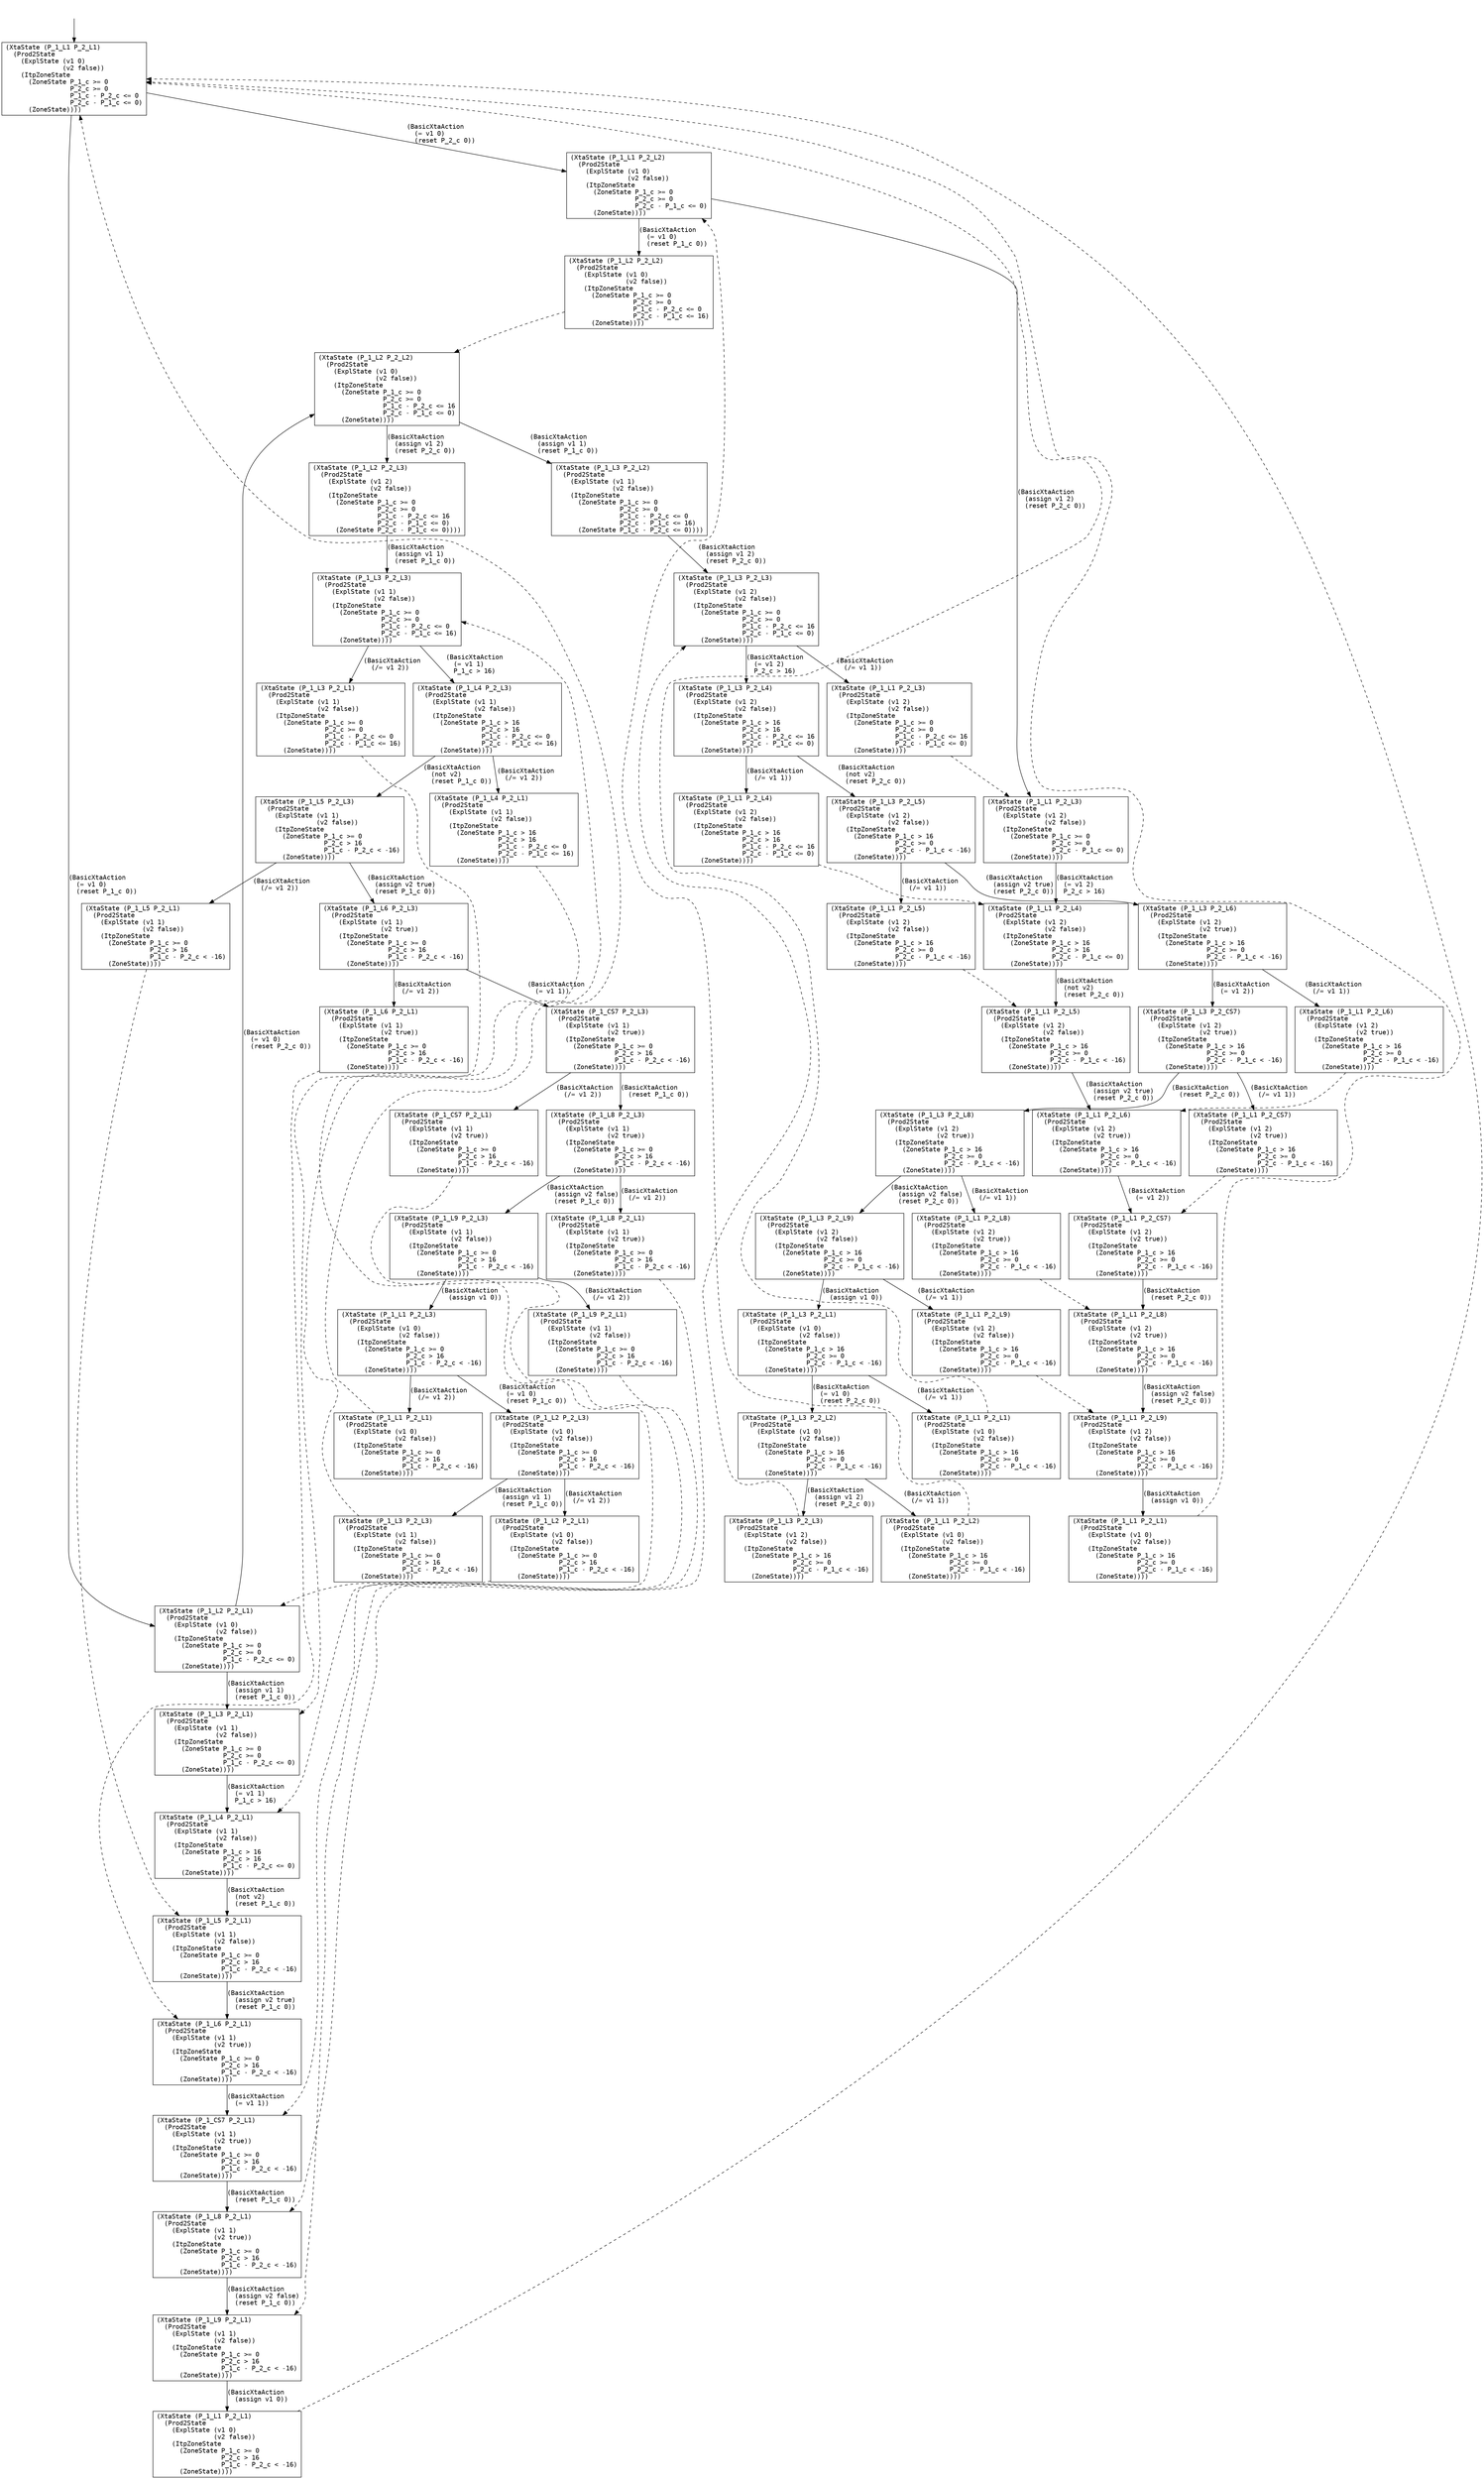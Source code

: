 digraph arg {
	label="";
		node_0 [label="(XtaState (P_1_L1 P_2_L1)\l  (Prod2State\l    (ExplState (v1 0)\l               (v2 false))\l    (ItpZoneState\l      (ZoneState P_1_c >= 0\l                 P_2_c >= 0\l                 P_1_c - P_2_c <= 0\l                 P_2_c - P_1_c <= 0)\l      (ZoneState))))\l",style="solid,filled",fontname="courier",fillcolor="#FFFFFF",color="#000000",shape=rectangle];
		node_2 [label="(XtaState (P_1_L1 P_2_L2)\l  (Prod2State\l    (ExplState (v1 0)\l               (v2 false))\l    (ItpZoneState\l      (ZoneState P_1_c >= 0\l                 P_2_c >= 0\l                 P_2_c - P_1_c <= 0)\l      (ZoneState))))\l",style="solid,filled",fontname="courier",fillcolor="#FFFFFF",color="#000000",shape=rectangle];
		node_5 [label="(XtaState (P_1_L2 P_2_L2)\l  (Prod2State\l    (ExplState (v1 0)\l               (v2 false))\l    (ItpZoneState\l      (ZoneState P_1_c >= 0\l                 P_2_c >= 0\l                 P_1_c - P_2_c <= 0\l                 P_2_c - P_1_c <= 16)\l      (ZoneState))))\l",style="solid,filled",fontname="courier",fillcolor="#FFFFFF",color="#000000",shape=rectangle];
		node_4 [label="(XtaState (P_1_L2 P_2_L2)\l  (Prod2State\l    (ExplState (v1 0)\l               (v2 false))\l    (ItpZoneState\l      (ZoneState P_1_c >= 0\l                 P_2_c >= 0\l                 P_1_c - P_2_c <= 16\l                 P_2_c - P_1_c <= 0)\l      (ZoneState))))\l",style="solid,filled",fontname="courier",fillcolor="#FFFFFF",color="#000000",shape=rectangle];
		node_9 [label="(XtaState (P_1_L2 P_2_L3)\l  (Prod2State\l    (ExplState (v1 2)\l               (v2 false))\l    (ItpZoneState\l      (ZoneState P_1_c >= 0\l                 P_2_c >= 0\l                 P_1_c - P_2_c <= 16\l                 P_2_c - P_1_c <= 0)\l      (ZoneState P_2_c - P_1_c <= 0))))\l",style="solid,filled",fontname="courier",fillcolor="#FFFFFF",color="#000000",shape=rectangle];
		node_13 [label="(XtaState (P_1_L3 P_2_L3)\l  (Prod2State\l    (ExplState (v1 1)\l               (v2 false))\l    (ItpZoneState\l      (ZoneState P_1_c >= 0\l                 P_2_c >= 0\l                 P_1_c - P_2_c <= 0\l                 P_2_c - P_1_c <= 16)\l      (ZoneState))))\l",style="solid,filled",fontname="courier",fillcolor="#FFFFFF",color="#000000",shape=rectangle];
		node_18 [label="(XtaState (P_1_L4 P_2_L3)\l  (Prod2State\l    (ExplState (v1 1)\l               (v2 false))\l    (ItpZoneState\l      (ZoneState P_1_c > 16\l                 P_2_c > 16\l                 P_1_c - P_2_c <= 0\l                 P_2_c - P_1_c <= 16)\l      (ZoneState))))\l",style="solid,filled",fontname="courier",fillcolor="#FFFFFF",color="#000000",shape=rectangle];
		node_25 [label="(XtaState (P_1_L4 P_2_L1)\l  (Prod2State\l    (ExplState (v1 1)\l               (v2 false))\l    (ItpZoneState\l      (ZoneState P_1_c > 16\l                 P_2_c > 16\l                 P_1_c - P_2_c <= 0\l                 P_2_c - P_1_c <= 16)\l      (ZoneState))))\l",style="solid,filled",fontname="courier",fillcolor="#FFFFFF",color="#000000",shape=rectangle];
		node_7 [label="(XtaState (P_1_L4 P_2_L1)\l  (Prod2State\l    (ExplState (v1 1)\l               (v2 false))\l    (ItpZoneState\l      (ZoneState P_1_c > 16\l                 P_2_c > 16\l                 P_1_c - P_2_c <= 0)\l      (ZoneState))))\l",style="solid,filled",fontname="courier",fillcolor="#FFFFFF",color="#000000",shape=rectangle];
		node_11 [label="(XtaState (P_1_L5 P_2_L1)\l  (Prod2State\l    (ExplState (v1 1)\l               (v2 false))\l    (ItpZoneState\l      (ZoneState P_1_c >= 0\l                 P_2_c > 16\l                 P_1_c - P_2_c < -16)\l      (ZoneState))))\l",style="solid,filled",fontname="courier",fillcolor="#FFFFFF",color="#000000",shape=rectangle];
		node_15 [label="(XtaState (P_1_L6 P_2_L1)\l  (Prod2State\l    (ExplState (v1 1)\l               (v2 true))\l    (ItpZoneState\l      (ZoneState P_1_c >= 0\l                 P_2_c > 16\l                 P_1_c - P_2_c < -16)\l      (ZoneState))))\l",style="solid,filled",fontname="courier",fillcolor="#FFFFFF",color="#000000",shape=rectangle];
		node_21 [label="(XtaState (P_1_CS7 P_2_L1)\l  (Prod2State\l    (ExplState (v1 1)\l               (v2 true))\l    (ItpZoneState\l      (ZoneState P_1_c >= 0\l                 P_2_c > 16\l                 P_1_c - P_2_c < -16)\l      (ZoneState))))\l",style="solid,filled",fontname="courier",fillcolor="#FFFFFF",color="#000000",shape=rectangle];
		node_27 [label="(XtaState (P_1_L8 P_2_L1)\l  (Prod2State\l    (ExplState (v1 1)\l               (v2 true))\l    (ItpZoneState\l      (ZoneState P_1_c >= 0\l                 P_2_c > 16\l                 P_1_c - P_2_c < -16)\l      (ZoneState))))\l",style="solid,filled",fontname="courier",fillcolor="#FFFFFF",color="#000000",shape=rectangle];
		node_33 [label="(XtaState (P_1_L9 P_2_L1)\l  (Prod2State\l    (ExplState (v1 1)\l               (v2 false))\l    (ItpZoneState\l      (ZoneState P_1_c >= 0\l                 P_2_c > 16\l                 P_1_c - P_2_c < -16)\l      (ZoneState))))\l",style="solid,filled",fontname="courier",fillcolor="#FFFFFF",color="#000000",shape=rectangle];
		node_39 [label="(XtaState (P_1_L1 P_2_L1)\l  (Prod2State\l    (ExplState (v1 0)\l               (v2 false))\l    (ItpZoneState\l      (ZoneState P_1_c >= 0\l                 P_2_c > 16\l                 P_1_c - P_2_c < -16)\l      (ZoneState))))\l",style="solid,filled",fontname="courier",fillcolor="#FFFFFF",color="#000000",shape=rectangle];
		node_24 [label="(XtaState (P_1_L5 P_2_L3)\l  (Prod2State\l    (ExplState (v1 1)\l               (v2 false))\l    (ItpZoneState\l      (ZoneState P_1_c >= 0\l                 P_2_c > 16\l                 P_1_c - P_2_c < -16)\l      (ZoneState))))\l",style="solid,filled",fontname="courier",fillcolor="#FFFFFF",color="#000000",shape=rectangle];
		node_31 [label="(XtaState (P_1_L5 P_2_L1)\l  (Prod2State\l    (ExplState (v1 1)\l               (v2 false))\l    (ItpZoneState\l      (ZoneState P_1_c >= 0\l                 P_2_c > 16\l                 P_1_c - P_2_c < -16)\l      (ZoneState))))\l",style="solid,filled",fontname="courier",fillcolor="#FFFFFF",color="#000000",shape=rectangle];
		node_30 [label="(XtaState (P_1_L6 P_2_L3)\l  (Prod2State\l    (ExplState (v1 1)\l               (v2 true))\l    (ItpZoneState\l      (ZoneState P_1_c >= 0\l                 P_2_c > 16\l                 P_1_c - P_2_c < -16)\l      (ZoneState))))\l",style="solid,filled",fontname="courier",fillcolor="#FFFFFF",color="#000000",shape=rectangle];
		node_36 [label="(XtaState (P_1_CS7 P_2_L3)\l  (Prod2State\l    (ExplState (v1 1)\l               (v2 true))\l    (ItpZoneState\l      (ZoneState P_1_c >= 0\l                 P_2_c > 16\l                 P_1_c - P_2_c < -16)\l      (ZoneState))))\l",style="solid,filled",fontname="courier",fillcolor="#FFFFFF",color="#000000",shape=rectangle];
		node_43 [label="(XtaState (P_1_CS7 P_2_L1)\l  (Prod2State\l    (ExplState (v1 1)\l               (v2 true))\l    (ItpZoneState\l      (ZoneState P_1_c >= 0\l                 P_2_c > 16\l                 P_1_c - P_2_c < -16)\l      (ZoneState))))\l",style="solid,filled",fontname="courier",fillcolor="#FFFFFF",color="#000000",shape=rectangle];
		node_42 [label="(XtaState (P_1_L8 P_2_L3)\l  (Prod2State\l    (ExplState (v1 1)\l               (v2 true))\l    (ItpZoneState\l      (ZoneState P_1_c >= 0\l                 P_2_c > 16\l                 P_1_c - P_2_c < -16)\l      (ZoneState))))\l",style="solid,filled",fontname="courier",fillcolor="#FFFFFF",color="#000000",shape=rectangle];
		node_48 [label="(XtaState (P_1_L8 P_2_L1)\l  (Prod2State\l    (ExplState (v1 1)\l               (v2 true))\l    (ItpZoneState\l      (ZoneState P_1_c >= 0\l                 P_2_c > 16\l                 P_1_c - P_2_c < -16)\l      (ZoneState))))\l",style="solid,filled",fontname="courier",fillcolor="#FFFFFF",color="#000000",shape=rectangle];
		node_47 [label="(XtaState (P_1_L9 P_2_L3)\l  (Prod2State\l    (ExplState (v1 1)\l               (v2 false))\l    (ItpZoneState\l      (ZoneState P_1_c >= 0\l                 P_2_c > 16\l                 P_1_c - P_2_c < -16)\l      (ZoneState))))\l",style="solid,filled",fontname="courier",fillcolor="#FFFFFF",color="#000000",shape=rectangle];
		node_51 [label="(XtaState (P_1_L1 P_2_L3)\l  (Prod2State\l    (ExplState (v1 0)\l               (v2 false))\l    (ItpZoneState\l      (ZoneState P_1_c >= 0\l                 P_2_c > 16\l                 P_1_c - P_2_c < -16)\l      (ZoneState))))\l",style="solid,filled",fontname="courier",fillcolor="#FFFFFF",color="#000000",shape=rectangle];
		node_56 [label="(XtaState (P_1_L1 P_2_L1)\l  (Prod2State\l    (ExplState (v1 0)\l               (v2 false))\l    (ItpZoneState\l      (ZoneState P_1_c >= 0\l                 P_2_c > 16\l                 P_1_c - P_2_c < -16)\l      (ZoneState))))\l",style="solid,filled",fontname="courier",fillcolor="#FFFFFF",color="#000000",shape=rectangle];
		node_55 [label="(XtaState (P_1_L2 P_2_L3)\l  (Prod2State\l    (ExplState (v1 0)\l               (v2 false))\l    (ItpZoneState\l      (ZoneState P_1_c >= 0\l                 P_2_c > 16\l                 P_1_c - P_2_c < -16)\l      (ZoneState))))\l",style="solid,filled",fontname="courier",fillcolor="#FFFFFF",color="#000000",shape=rectangle];
		node_59 [label="(XtaState (P_1_L3 P_2_L3)\l  (Prod2State\l    (ExplState (v1 1)\l               (v2 false))\l    (ItpZoneState\l      (ZoneState P_1_c >= 0\l                 P_2_c > 16\l                 P_1_c - P_2_c < -16)\l      (ZoneState))))\l",style="solid,filled",fontname="courier",fillcolor="#FFFFFF",color="#000000",shape=rectangle];
		node_60 [label="(XtaState (P_1_L2 P_2_L1)\l  (Prod2State\l    (ExplState (v1 0)\l               (v2 false))\l    (ItpZoneState\l      (ZoneState P_1_c >= 0\l                 P_2_c > 16\l                 P_1_c - P_2_c < -16)\l      (ZoneState))))\l",style="solid,filled",fontname="courier",fillcolor="#FFFFFF",color="#000000",shape=rectangle];
		node_1 [label="(XtaState (P_1_L2 P_2_L1)\l  (Prod2State\l    (ExplState (v1 0)\l               (v2 false))\l    (ItpZoneState\l      (ZoneState P_1_c >= 0\l                 P_2_c >= 0\l                 P_1_c - P_2_c <= 0)\l      (ZoneState))))\l",style="solid,filled",fontname="courier",fillcolor="#FFFFFF",color="#000000",shape=rectangle];
		node_3 [label="(XtaState (P_1_L3 P_2_L1)\l  (Prod2State\l    (ExplState (v1 1)\l               (v2 false))\l    (ItpZoneState\l      (ZoneState P_1_c >= 0\l                 P_2_c >= 0\l                 P_1_c - P_2_c <= 0)\l      (ZoneState))))\l",style="solid,filled",fontname="courier",fillcolor="#FFFFFF",color="#000000",shape=rectangle];
		node_52 [label="(XtaState (P_1_L9 P_2_L1)\l  (Prod2State\l    (ExplState (v1 1)\l               (v2 false))\l    (ItpZoneState\l      (ZoneState P_1_c >= 0\l                 P_2_c > 16\l                 P_1_c - P_2_c < -16)\l      (ZoneState))))\l",style="solid,filled",fontname="courier",fillcolor="#FFFFFF",color="#000000",shape=rectangle];
		node_37 [label="(XtaState (P_1_L6 P_2_L1)\l  (Prod2State\l    (ExplState (v1 1)\l               (v2 true))\l    (ItpZoneState\l      (ZoneState P_1_c >= 0\l                 P_2_c > 16\l                 P_1_c - P_2_c < -16)\l      (ZoneState))))\l",style="solid,filled",fontname="courier",fillcolor="#FFFFFF",color="#000000",shape=rectangle];
		node_19 [label="(XtaState (P_1_L3 P_2_L1)\l  (Prod2State\l    (ExplState (v1 1)\l               (v2 false))\l    (ItpZoneState\l      (ZoneState P_1_c >= 0\l                 P_2_c >= 0\l                 P_1_c - P_2_c <= 0\l                 P_2_c - P_1_c <= 16)\l      (ZoneState))))\l",style="solid,filled",fontname="courier",fillcolor="#FFFFFF",color="#000000",shape=rectangle];
		node_8 [label="(XtaState (P_1_L3 P_2_L2)\l  (Prod2State\l    (ExplState (v1 1)\l               (v2 false))\l    (ItpZoneState\l      (ZoneState P_1_c >= 0\l                 P_2_c >= 0\l                 P_1_c - P_2_c <= 0\l                 P_2_c - P_1_c <= 16)\l      (ZoneState P_1_c - P_2_c <= 0))))\l",style="solid,filled",fontname="courier",fillcolor="#FFFFFF",color="#000000",shape=rectangle];
		node_12 [label="(XtaState (P_1_L3 P_2_L3)\l  (Prod2State\l    (ExplState (v1 2)\l               (v2 false))\l    (ItpZoneState\l      (ZoneState P_1_c >= 0\l                 P_2_c >= 0\l                 P_1_c - P_2_c <= 16\l                 P_2_c - P_1_c <= 0)\l      (ZoneState))))\l",style="solid,filled",fontname="courier",fillcolor="#FFFFFF",color="#000000",shape=rectangle];
		node_16 [label="(XtaState (P_1_L1 P_2_L3)\l  (Prod2State\l    (ExplState (v1 2)\l               (v2 false))\l    (ItpZoneState\l      (ZoneState P_1_c >= 0\l                 P_2_c >= 0\l                 P_1_c - P_2_c <= 16\l                 P_2_c - P_1_c <= 0)\l      (ZoneState))))\l",style="solid,filled",fontname="courier",fillcolor="#FFFFFF",color="#000000",shape=rectangle];
		node_6 [label="(XtaState (P_1_L1 P_2_L3)\l  (Prod2State\l    (ExplState (v1 2)\l               (v2 false))\l    (ItpZoneState\l      (ZoneState P_1_c >= 0\l                 P_2_c >= 0\l                 P_2_c - P_1_c <= 0)\l      (ZoneState))))\l",style="solid,filled",fontname="courier",fillcolor="#FFFFFF",color="#000000",shape=rectangle];
		node_10 [label="(XtaState (P_1_L1 P_2_L4)\l  (Prod2State\l    (ExplState (v1 2)\l               (v2 false))\l    (ItpZoneState\l      (ZoneState P_1_c > 16\l                 P_2_c > 16\l                 P_2_c - P_1_c <= 0)\l      (ZoneState))))\l",style="solid,filled",fontname="courier",fillcolor="#FFFFFF",color="#000000",shape=rectangle];
		node_14 [label="(XtaState (P_1_L1 P_2_L5)\l  (Prod2State\l    (ExplState (v1 2)\l               (v2 false))\l    (ItpZoneState\l      (ZoneState P_1_c > 16\l                 P_2_c >= 0\l                 P_2_c - P_1_c < -16)\l      (ZoneState))))\l",style="solid,filled",fontname="courier",fillcolor="#FFFFFF",color="#000000",shape=rectangle];
		node_20 [label="(XtaState (P_1_L1 P_2_L6)\l  (Prod2State\l    (ExplState (v1 2)\l               (v2 true))\l    (ItpZoneState\l      (ZoneState P_1_c > 16\l                 P_2_c >= 0\l                 P_2_c - P_1_c < -16)\l      (ZoneState))))\l",style="solid,filled",fontname="courier",fillcolor="#FFFFFF",color="#000000",shape=rectangle];
		node_26 [label="(XtaState (P_1_L1 P_2_CS7)\l  (Prod2State\l    (ExplState (v1 2)\l               (v2 true))\l    (ItpZoneState\l      (ZoneState P_1_c > 16\l                 P_2_c >= 0\l                 P_2_c - P_1_c < -16)\l      (ZoneState))))\l",style="solid,filled",fontname="courier",fillcolor="#FFFFFF",color="#000000",shape=rectangle];
		node_32 [label="(XtaState (P_1_L1 P_2_L8)\l  (Prod2State\l    (ExplState (v1 2)\l               (v2 true))\l    (ItpZoneState\l      (ZoneState P_1_c > 16\l                 P_2_c >= 0\l                 P_2_c - P_1_c < -16)\l      (ZoneState))))\l",style="solid,filled",fontname="courier",fillcolor="#FFFFFF",color="#000000",shape=rectangle];
		node_38 [label="(XtaState (P_1_L1 P_2_L9)\l  (Prod2State\l    (ExplState (v1 2)\l               (v2 false))\l    (ItpZoneState\l      (ZoneState P_1_c > 16\l                 P_2_c >= 0\l                 P_2_c - P_1_c < -16)\l      (ZoneState))))\l",style="solid,filled",fontname="courier",fillcolor="#FFFFFF",color="#000000",shape=rectangle];
		node_44 [label="(XtaState (P_1_L1 P_2_L1)\l  (Prod2State\l    (ExplState (v1 0)\l               (v2 false))\l    (ItpZoneState\l      (ZoneState P_1_c > 16\l                 P_2_c >= 0\l                 P_2_c - P_1_c < -16)\l      (ZoneState))))\l",style="solid,filled",fontname="courier",fillcolor="#FFFFFF",color="#000000",shape=rectangle];
		node_17 [label="(XtaState (P_1_L3 P_2_L4)\l  (Prod2State\l    (ExplState (v1 2)\l               (v2 false))\l    (ItpZoneState\l      (ZoneState P_1_c > 16\l                 P_2_c > 16\l                 P_1_c - P_2_c <= 16\l                 P_2_c - P_1_c <= 0)\l      (ZoneState))))\l",style="solid,filled",fontname="courier",fillcolor="#FFFFFF",color="#000000",shape=rectangle];
		node_22 [label="(XtaState (P_1_L1 P_2_L4)\l  (Prod2State\l    (ExplState (v1 2)\l               (v2 false))\l    (ItpZoneState\l      (ZoneState P_1_c > 16\l                 P_2_c > 16\l                 P_1_c - P_2_c <= 16\l                 P_2_c - P_1_c <= 0)\l      (ZoneState))))\l",style="solid,filled",fontname="courier",fillcolor="#FFFFFF",color="#000000",shape=rectangle];
		node_23 [label="(XtaState (P_1_L3 P_2_L5)\l  (Prod2State\l    (ExplState (v1 2)\l               (v2 false))\l    (ItpZoneState\l      (ZoneState P_1_c > 16\l                 P_2_c >= 0\l                 P_2_c - P_1_c < -16)\l      (ZoneState))))\l",style="solid,filled",fontname="courier",fillcolor="#FFFFFF",color="#000000",shape=rectangle];
		node_29 [label="(XtaState (P_1_L3 P_2_L6)\l  (Prod2State\l    (ExplState (v1 2)\l               (v2 true))\l    (ItpZoneState\l      (ZoneState P_1_c > 16\l                 P_2_c >= 0\l                 P_2_c - P_1_c < -16)\l      (ZoneState))))\l",style="solid,filled",fontname="courier",fillcolor="#FFFFFF",color="#000000",shape=rectangle];
		node_34 [label="(XtaState (P_1_L1 P_2_L6)\l  (Prod2State\l    (ExplState (v1 2)\l               (v2 true))\l    (ItpZoneState\l      (ZoneState P_1_c > 16\l                 P_2_c >= 0\l                 P_2_c - P_1_c < -16)\l      (ZoneState))))\l",style="solid,filled",fontname="courier",fillcolor="#FFFFFF",color="#000000",shape=rectangle];
		node_35 [label="(XtaState (P_1_L3 P_2_CS7)\l  (Prod2State\l    (ExplState (v1 2)\l               (v2 true))\l    (ItpZoneState\l      (ZoneState P_1_c > 16\l                 P_2_c >= 0\l                 P_2_c - P_1_c < -16)\l      (ZoneState))))\l",style="solid,filled",fontname="courier",fillcolor="#FFFFFF",color="#000000",shape=rectangle];
		node_41 [label="(XtaState (P_1_L3 P_2_L8)\l  (Prod2State\l    (ExplState (v1 2)\l               (v2 true))\l    (ItpZoneState\l      (ZoneState P_1_c > 16\l                 P_2_c >= 0\l                 P_2_c - P_1_c < -16)\l      (ZoneState))))\l",style="solid,filled",fontname="courier",fillcolor="#FFFFFF",color="#000000",shape=rectangle];
		node_45 [label="(XtaState (P_1_L1 P_2_L8)\l  (Prod2State\l    (ExplState (v1 2)\l               (v2 true))\l    (ItpZoneState\l      (ZoneState P_1_c > 16\l                 P_2_c >= 0\l                 P_2_c - P_1_c < -16)\l      (ZoneState))))\l",style="solid,filled",fontname="courier",fillcolor="#FFFFFF",color="#000000",shape=rectangle];
		node_46 [label="(XtaState (P_1_L3 P_2_L9)\l  (Prod2State\l    (ExplState (v1 2)\l               (v2 false))\l    (ItpZoneState\l      (ZoneState P_1_c > 16\l                 P_2_c >= 0\l                 P_2_c - P_1_c < -16)\l      (ZoneState))))\l",style="solid,filled",fontname="courier",fillcolor="#FFFFFF",color="#000000",shape=rectangle];
		node_49 [label="(XtaState (P_1_L1 P_2_L9)\l  (Prod2State\l    (ExplState (v1 2)\l               (v2 false))\l    (ItpZoneState\l      (ZoneState P_1_c > 16\l                 P_2_c >= 0\l                 P_2_c - P_1_c < -16)\l      (ZoneState))))\l",style="solid,filled",fontname="courier",fillcolor="#FFFFFF",color="#000000",shape=rectangle];
		node_50 [label="(XtaState (P_1_L3 P_2_L1)\l  (Prod2State\l    (ExplState (v1 0)\l               (v2 false))\l    (ItpZoneState\l      (ZoneState P_1_c > 16\l                 P_2_c >= 0\l                 P_2_c - P_1_c < -16)\l      (ZoneState))))\l",style="solid,filled",fontname="courier",fillcolor="#FFFFFF",color="#000000",shape=rectangle];
		node_54 [label="(XtaState (P_1_L3 P_2_L2)\l  (Prod2State\l    (ExplState (v1 0)\l               (v2 false))\l    (ItpZoneState\l      (ZoneState P_1_c > 16\l                 P_2_c >= 0\l                 P_2_c - P_1_c < -16)\l      (ZoneState))))\l",style="solid,filled",fontname="courier",fillcolor="#FFFFFF",color="#000000",shape=rectangle];
		node_58 [label="(XtaState (P_1_L3 P_2_L3)\l  (Prod2State\l    (ExplState (v1 2)\l               (v2 false))\l    (ItpZoneState\l      (ZoneState P_1_c > 16\l                 P_2_c >= 0\l                 P_2_c - P_1_c < -16)\l      (ZoneState))))\l",style="solid,filled",fontname="courier",fillcolor="#FFFFFF",color="#000000",shape=rectangle];
		node_57 [label="(XtaState (P_1_L1 P_2_L2)\l  (Prod2State\l    (ExplState (v1 0)\l               (v2 false))\l    (ItpZoneState\l      (ZoneState P_1_c > 16\l                 P_2_c >= 0\l                 P_2_c - P_1_c < -16)\l      (ZoneState))))\l",style="solid,filled",fontname="courier",fillcolor="#FFFFFF",color="#000000",shape=rectangle];
		node_53 [label="(XtaState (P_1_L1 P_2_L1)\l  (Prod2State\l    (ExplState (v1 0)\l               (v2 false))\l    (ItpZoneState\l      (ZoneState P_1_c > 16\l                 P_2_c >= 0\l                 P_2_c - P_1_c < -16)\l      (ZoneState))))\l",style="solid,filled",fontname="courier",fillcolor="#FFFFFF",color="#000000",shape=rectangle];
		node_40 [label="(XtaState (P_1_L1 P_2_CS7)\l  (Prod2State\l    (ExplState (v1 2)\l               (v2 true))\l    (ItpZoneState\l      (ZoneState P_1_c > 16\l                 P_2_c >= 0\l                 P_2_c - P_1_c < -16)\l      (ZoneState))))\l",style="solid,filled",fontname="courier",fillcolor="#FFFFFF",color="#000000",shape=rectangle];
		node_28 [label="(XtaState (P_1_L1 P_2_L5)\l  (Prod2State\l    (ExplState (v1 2)\l               (v2 false))\l    (ItpZoneState\l      (ZoneState P_1_c > 16\l                 P_2_c >= 0\l                 P_2_c - P_1_c < -16)\l      (ZoneState))))\l",style="solid,filled",fontname="courier",fillcolor="#FFFFFF",color="#000000",shape=rectangle];
		phantom_init0 [label="\n",style="solid,filled",fillcolor="#FFFFFF",color="#FFFFFF",shape=ellipse];
	node_0 -> node_2 [label="(BasicXtaAction\l  (= v1 0)\l  (reset P_2_c 0))\l",color="#000000",style=solid,fontname="courier"];
	node_0 -> node_1 [label="(BasicXtaAction\l  (= v1 0)\l  (reset P_1_c 0))\l",color="#000000",style=solid,fontname="courier"];
	node_2 -> node_5 [label="(BasicXtaAction\l  (= v1 0)\l  (reset P_1_c 0))\l",color="#000000",style=solid,fontname="courier"];
	node_2 -> node_6 [label="(BasicXtaAction\l  (assign v1 2)\l  (reset P_2_c 0))\l",color="#000000",style=solid,fontname="courier"];
	node_5 -> node_4 [label="\n",color="#000000",style=dashed,weight="0"];
	node_4 -> node_9 [label="(BasicXtaAction\l  (assign v1 2)\l  (reset P_2_c 0))\l",color="#000000",style=solid,fontname="courier"];
	node_4 -> node_8 [label="(BasicXtaAction\l  (assign v1 1)\l  (reset P_1_c 0))\l",color="#000000",style=solid,fontname="courier"];
	node_9 -> node_13 [label="(BasicXtaAction\l  (assign v1 1)\l  (reset P_1_c 0))\l",color="#000000",style=solid,fontname="courier"];
	node_13 -> node_18 [label="(BasicXtaAction\l  (= v1 1)\l  P_1_c > 16)\l",color="#000000",style=solid,fontname="courier"];
	node_13 -> node_19 [label="(BasicXtaAction\l  (/= v1 2))\l",color="#000000",style=solid,fontname="courier"];
	node_18 -> node_25 [label="(BasicXtaAction\l  (/= v1 2))\l",color="#000000",style=solid,fontname="courier"];
	node_18 -> node_24 [label="(BasicXtaAction\l  (not v2)\l  (reset P_1_c 0))\l",color="#000000",style=solid,fontname="courier"];
	node_25 -> node_7 [label="\n",color="#000000",style=dashed,weight="0"];
	node_7 -> node_11 [label="(BasicXtaAction\l  (not v2)\l  (reset P_1_c 0))\l",color="#000000",style=solid,fontname="courier"];
	node_11 -> node_15 [label="(BasicXtaAction\l  (assign v2 true)\l  (reset P_1_c 0))\l",color="#000000",style=solid,fontname="courier"];
	node_15 -> node_21 [label="(BasicXtaAction\l  (= v1 1))\l",color="#000000",style=solid,fontname="courier"];
	node_21 -> node_27 [label="(BasicXtaAction\l  (reset P_1_c 0))\l",color="#000000",style=solid,fontname="courier"];
	node_27 -> node_33 [label="(BasicXtaAction\l  (assign v2 false)\l  (reset P_1_c 0))\l",color="#000000",style=solid,fontname="courier"];
	node_33 -> node_39 [label="(BasicXtaAction\l  (assign v1 0))\l",color="#000000",style=solid,fontname="courier"];
	node_39 -> node_0 [label="\n",color="#000000",style=dashed,weight="0"];
	node_24 -> node_31 [label="(BasicXtaAction\l  (/= v1 2))\l",color="#000000",style=solid,fontname="courier"];
	node_24 -> node_30 [label="(BasicXtaAction\l  (assign v2 true)\l  (reset P_1_c 0))\l",color="#000000",style=solid,fontname="courier"];
	node_31 -> node_11 [label="\n",color="#000000",style=dashed,weight="0"];
	node_30 -> node_36 [label="(BasicXtaAction\l  (= v1 1))\l",color="#000000",style=solid,fontname="courier"];
	node_30 -> node_37 [label="(BasicXtaAction\l  (/= v1 2))\l",color="#000000",style=solid,fontname="courier"];
	node_36 -> node_43 [label="(BasicXtaAction\l  (/= v1 2))\l",color="#000000",style=solid,fontname="courier"];
	node_36 -> node_42 [label="(BasicXtaAction\l  (reset P_1_c 0))\l",color="#000000",style=solid,fontname="courier"];
	node_43 -> node_21 [label="\n",color="#000000",style=dashed,weight="0"];
	node_42 -> node_48 [label="(BasicXtaAction\l  (/= v1 2))\l",color="#000000",style=solid,fontname="courier"];
	node_42 -> node_47 [label="(BasicXtaAction\l  (assign v2 false)\l  (reset P_1_c 0))\l",color="#000000",style=solid,fontname="courier"];
	node_48 -> node_27 [label="\n",color="#000000",style=dashed,weight="0"];
	node_47 -> node_51 [label="(BasicXtaAction\l  (assign v1 0))\l",color="#000000",style=solid,fontname="courier"];
	node_47 -> node_52 [label="(BasicXtaAction\l  (/= v1 2))\l",color="#000000",style=solid,fontname="courier"];
	node_51 -> node_56 [label="(BasicXtaAction\l  (/= v1 2))\l",color="#000000",style=solid,fontname="courier"];
	node_51 -> node_55 [label="(BasicXtaAction\l  (= v1 0)\l  (reset P_1_c 0))\l",color="#000000",style=solid,fontname="courier"];
	node_56 -> node_0 [label="\n",color="#000000",style=dashed,weight="0"];
	node_55 -> node_59 [label="(BasicXtaAction\l  (assign v1 1)\l  (reset P_1_c 0))\l",color="#000000",style=solid,fontname="courier"];
	node_55 -> node_60 [label="(BasicXtaAction\l  (/= v1 2))\l",color="#000000",style=solid,fontname="courier"];
	node_59 -> node_13 [label="\n",color="#000000",style=dashed,weight="0"];
	node_60 -> node_1 [label="\n",color="#000000",style=dashed,weight="0"];
	node_1 -> node_4 [label="(BasicXtaAction\l  (= v1 0)\l  (reset P_2_c 0))\l",color="#000000",style=solid,fontname="courier"];
	node_1 -> node_3 [label="(BasicXtaAction\l  (assign v1 1)\l  (reset P_1_c 0))\l",color="#000000",style=solid,fontname="courier"];
	node_3 -> node_7 [label="(BasicXtaAction\l  (= v1 1)\l  P_1_c > 16)\l",color="#000000",style=solid,fontname="courier"];
	node_52 -> node_33 [label="\n",color="#000000",style=dashed,weight="0"];
	node_37 -> node_15 [label="\n",color="#000000",style=dashed,weight="0"];
	node_19 -> node_3 [label="\n",color="#000000",style=dashed,weight="0"];
	node_8 -> node_12 [label="(BasicXtaAction\l  (assign v1 2)\l  (reset P_2_c 0))\l",color="#000000",style=solid,fontname="courier"];
	node_12 -> node_16 [label="(BasicXtaAction\l  (/= v1 1))\l",color="#000000",style=solid,fontname="courier"];
	node_12 -> node_17 [label="(BasicXtaAction\l  (= v1 2)\l  P_2_c > 16)\l",color="#000000",style=solid,fontname="courier"];
	node_16 -> node_6 [label="\n",color="#000000",style=dashed,weight="0"];
	node_6 -> node_10 [label="(BasicXtaAction\l  (= v1 2)\l  P_2_c > 16)\l",color="#000000",style=solid,fontname="courier"];
	node_10 -> node_14 [label="(BasicXtaAction\l  (not v2)\l  (reset P_2_c 0))\l",color="#000000",style=solid,fontname="courier"];
	node_14 -> node_20 [label="(BasicXtaAction\l  (assign v2 true)\l  (reset P_2_c 0))\l",color="#000000",style=solid,fontname="courier"];
	node_20 -> node_26 [label="(BasicXtaAction\l  (= v1 2))\l",color="#000000",style=solid,fontname="courier"];
	node_26 -> node_32 [label="(BasicXtaAction\l  (reset P_2_c 0))\l",color="#000000",style=solid,fontname="courier"];
	node_32 -> node_38 [label="(BasicXtaAction\l  (assign v2 false)\l  (reset P_2_c 0))\l",color="#000000",style=solid,fontname="courier"];
	node_38 -> node_44 [label="(BasicXtaAction\l  (assign v1 0))\l",color="#000000",style=solid,fontname="courier"];
	node_44 -> node_0 [label="\n",color="#000000",style=dashed,weight="0"];
	node_17 -> node_22 [label="(BasicXtaAction\l  (/= v1 1))\l",color="#000000",style=solid,fontname="courier"];
	node_17 -> node_23 [label="(BasicXtaAction\l  (not v2)\l  (reset P_2_c 0))\l",color="#000000",style=solid,fontname="courier"];
	node_22 -> node_10 [label="\n",color="#000000",style=dashed,weight="0"];
	node_23 -> node_29 [label="(BasicXtaAction\l  (assign v2 true)\l  (reset P_2_c 0))\l",color="#000000",style=solid,fontname="courier"];
	node_23 -> node_28 [label="(BasicXtaAction\l  (/= v1 1))\l",color="#000000",style=solid,fontname="courier"];
	node_29 -> node_34 [label="(BasicXtaAction\l  (/= v1 1))\l",color="#000000",style=solid,fontname="courier"];
	node_29 -> node_35 [label="(BasicXtaAction\l  (= v1 2))\l",color="#000000",style=solid,fontname="courier"];
	node_34 -> node_20 [label="\n",color="#000000",style=dashed,weight="0"];
	node_35 -> node_41 [label="(BasicXtaAction\l  (reset P_2_c 0))\l",color="#000000",style=solid,fontname="courier"];
	node_35 -> node_40 [label="(BasicXtaAction\l  (/= v1 1))\l",color="#000000",style=solid,fontname="courier"];
	node_41 -> node_45 [label="(BasicXtaAction\l  (/= v1 1))\l",color="#000000",style=solid,fontname="courier"];
	node_41 -> node_46 [label="(BasicXtaAction\l  (assign v2 false)\l  (reset P_2_c 0))\l",color="#000000",style=solid,fontname="courier"];
	node_45 -> node_32 [label="\n",color="#000000",style=dashed,weight="0"];
	node_46 -> node_49 [label="(BasicXtaAction\l  (/= v1 1))\l",color="#000000",style=solid,fontname="courier"];
	node_46 -> node_50 [label="(BasicXtaAction\l  (assign v1 0))\l",color="#000000",style=solid,fontname="courier"];
	node_49 -> node_38 [label="\n",color="#000000",style=dashed,weight="0"];
	node_50 -> node_54 [label="(BasicXtaAction\l  (= v1 0)\l  (reset P_2_c 0))\l",color="#000000",style=solid,fontname="courier"];
	node_50 -> node_53 [label="(BasicXtaAction\l  (/= v1 1))\l",color="#000000",style=solid,fontname="courier"];
	node_54 -> node_58 [label="(BasicXtaAction\l  (assign v1 2)\l  (reset P_2_c 0))\l",color="#000000",style=solid,fontname="courier"];
	node_54 -> node_57 [label="(BasicXtaAction\l  (/= v1 1))\l",color="#000000",style=solid,fontname="courier"];
	node_58 -> node_12 [label="\n",color="#000000",style=dashed,weight="0"];
	node_57 -> node_2 [label="\n",color="#000000",style=dashed,weight="0"];
	node_53 -> node_0 [label="\n",color="#000000",style=dashed,weight="0"];
	node_40 -> node_26 [label="\n",color="#000000",style=dashed,weight="0"];
	node_28 -> node_14 [label="\n",color="#000000",style=dashed,weight="0"];
	phantom_init0 -> node_0 [label="\n",color="#000000",style=solid];
}